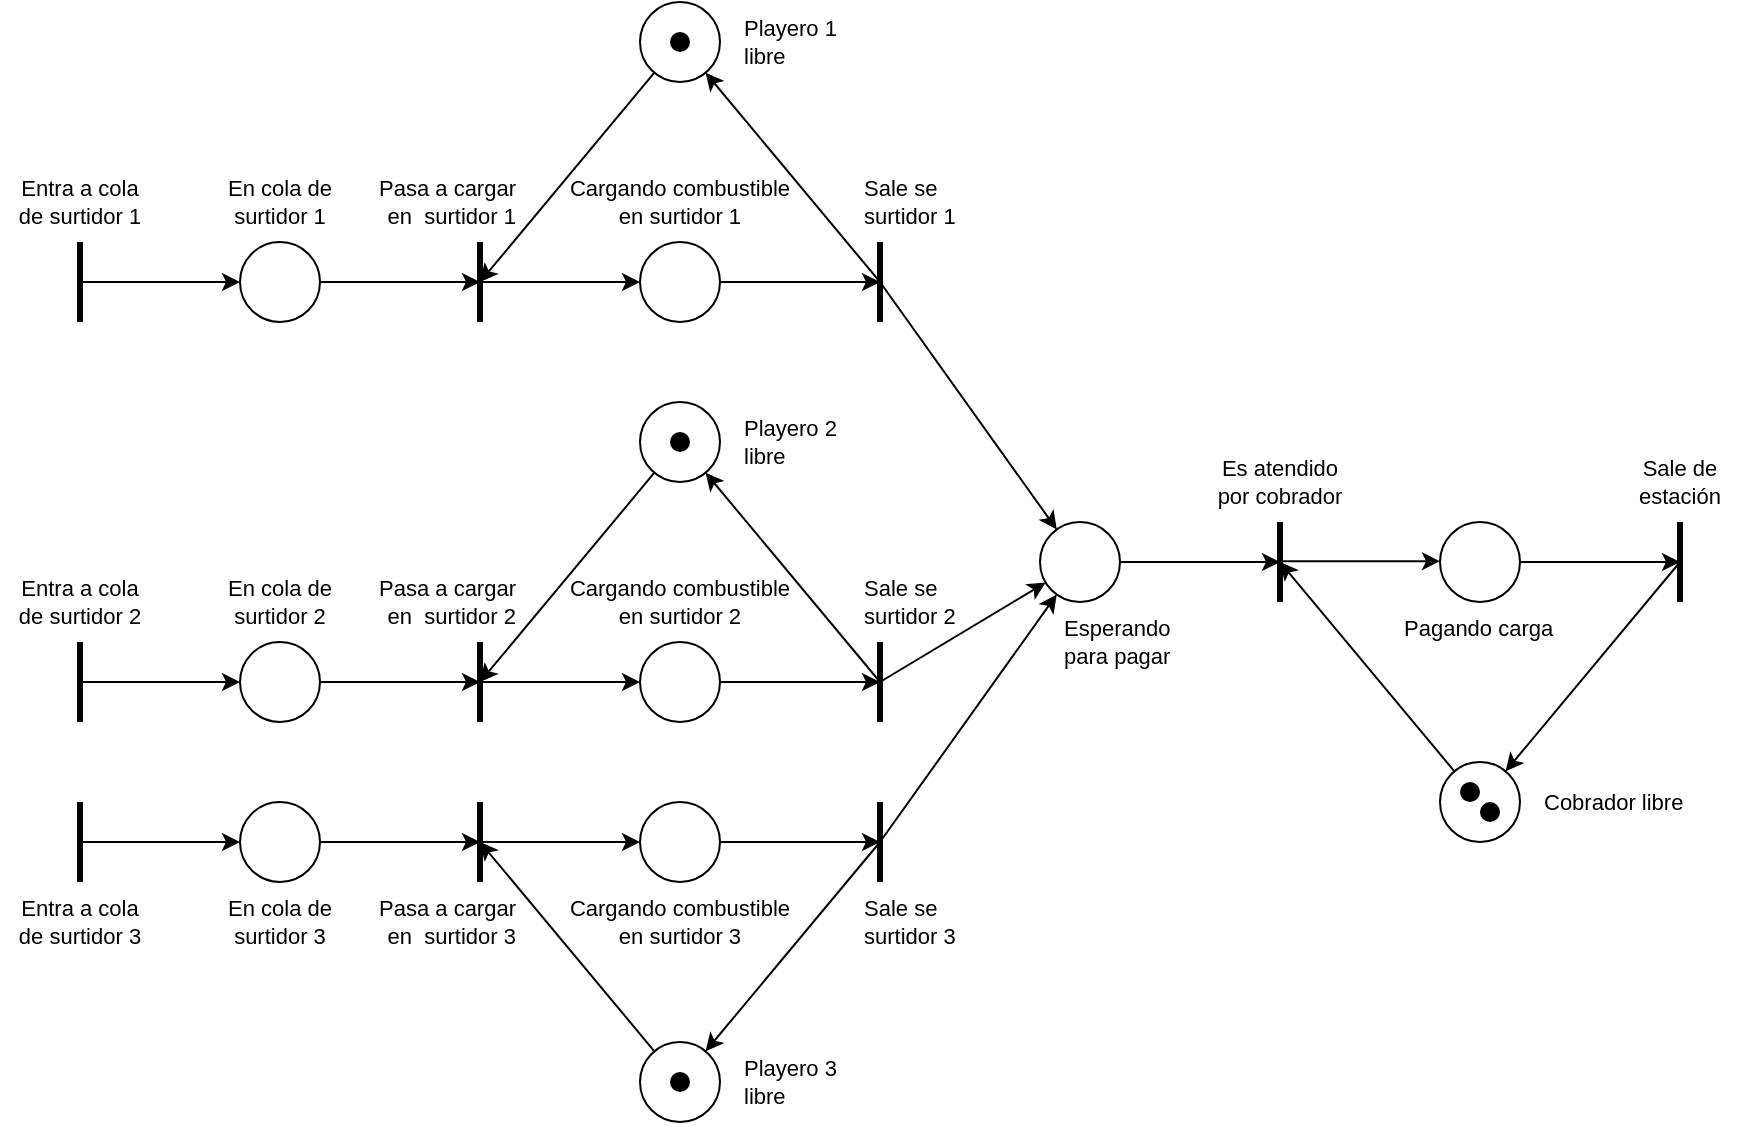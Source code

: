 <mxfile version="13.8.1" type="github">
  <diagram id="TbtE68hpxjG_eBm7JH-Z" name="Page-1">
    <mxGraphModel dx="1473" dy="1893" grid="1" gridSize="10" guides="1" tooltips="1" connect="1" arrows="1" fold="1" page="1" pageScale="1" pageWidth="1100" pageHeight="850" math="0" shadow="0">
      <root>
        <mxCell id="0" />
        <mxCell id="1" parent="0" />
        <mxCell id="n0y9wBfYGjMogTvjJG-g-21" style="edgeStyle=orthogonalEdgeStyle;rounded=0;orthogonalLoop=1;jettySize=auto;html=1;strokeWidth=1;" edge="1" parent="1" source="n0y9wBfYGjMogTvjJG-g-1">
          <mxGeometry relative="1" as="geometry">
            <mxPoint x="240" y="360" as="targetPoint" />
          </mxGeometry>
        </mxCell>
        <mxCell id="n0y9wBfYGjMogTvjJG-g-1" value="" style="ellipse;whiteSpace=wrap;html=1;aspect=fixed;" vertex="1" parent="1">
          <mxGeometry x="120" y="340" width="40" height="40" as="geometry" />
        </mxCell>
        <mxCell id="n0y9wBfYGjMogTvjJG-g-4" value="" style="endArrow=none;html=1;strokeWidth=3;" edge="1" parent="1">
          <mxGeometry width="50" height="50" relative="1" as="geometry">
            <mxPoint x="40" y="380" as="sourcePoint" />
            <mxPoint x="40" y="340" as="targetPoint" />
          </mxGeometry>
        </mxCell>
        <mxCell id="n0y9wBfYGjMogTvjJG-g-5" value="" style="endArrow=classic;html=1;strokeWidth=1;entryX=0;entryY=0.5;entryDx=0;entryDy=0;" edge="1" parent="1" target="n0y9wBfYGjMogTvjJG-g-1">
          <mxGeometry width="50" height="50" relative="1" as="geometry">
            <mxPoint x="40" y="360" as="sourcePoint" />
            <mxPoint x="210" y="560" as="targetPoint" />
          </mxGeometry>
        </mxCell>
        <mxCell id="n0y9wBfYGjMogTvjJG-g-22" style="edgeStyle=orthogonalEdgeStyle;rounded=0;orthogonalLoop=1;jettySize=auto;html=1;strokeWidth=1;" edge="1" source="n0y9wBfYGjMogTvjJG-g-23" parent="1">
          <mxGeometry relative="1" as="geometry">
            <mxPoint x="440" y="360" as="targetPoint" />
          </mxGeometry>
        </mxCell>
        <mxCell id="n0y9wBfYGjMogTvjJG-g-23" value="" style="ellipse;whiteSpace=wrap;html=1;aspect=fixed;" vertex="1" parent="1">
          <mxGeometry x="320" y="340" width="40" height="40" as="geometry" />
        </mxCell>
        <mxCell id="n0y9wBfYGjMogTvjJG-g-24" value="" style="endArrow=none;html=1;strokeWidth=3;" edge="1" parent="1">
          <mxGeometry width="50" height="50" relative="1" as="geometry">
            <mxPoint x="240" y="380" as="sourcePoint" />
            <mxPoint x="240" y="340" as="targetPoint" />
          </mxGeometry>
        </mxCell>
        <mxCell id="n0y9wBfYGjMogTvjJG-g-25" value="" style="endArrow=classic;html=1;strokeWidth=1;entryX=0;entryY=0.5;entryDx=0;entryDy=0;" edge="1" target="n0y9wBfYGjMogTvjJG-g-23" parent="1">
          <mxGeometry width="50" height="50" relative="1" as="geometry">
            <mxPoint x="240" y="360" as="sourcePoint" />
            <mxPoint x="410" y="560" as="targetPoint" />
          </mxGeometry>
        </mxCell>
        <mxCell id="n0y9wBfYGjMogTvjJG-g-26" value="" style="endArrow=none;html=1;strokeWidth=3;" edge="1" parent="1">
          <mxGeometry width="50" height="50" relative="1" as="geometry">
            <mxPoint x="440" y="380" as="sourcePoint" />
            <mxPoint x="440" y="340" as="targetPoint" />
          </mxGeometry>
        </mxCell>
        <mxCell id="n0y9wBfYGjMogTvjJG-g-27" value="" style="ellipse;whiteSpace=wrap;html=1;aspect=fixed;" vertex="1" parent="1">
          <mxGeometry x="320" y="220" width="40" height="40" as="geometry" />
        </mxCell>
        <mxCell id="n0y9wBfYGjMogTvjJG-g-28" style="rounded=0;orthogonalLoop=1;jettySize=auto;html=1;strokeWidth=1;" edge="1" source="n0y9wBfYGjMogTvjJG-g-27" parent="1">
          <mxGeometry relative="1" as="geometry">
            <mxPoint x="240" y="360" as="targetPoint" />
          </mxGeometry>
        </mxCell>
        <mxCell id="n0y9wBfYGjMogTvjJG-g-29" value="" style="endArrow=classic;html=1;strokeWidth=1;" edge="1" parent="1" target="n0y9wBfYGjMogTvjJG-g-27">
          <mxGeometry width="50" height="50" relative="1" as="geometry">
            <mxPoint x="440" y="360" as="sourcePoint" />
            <mxPoint x="280" y="420" as="targetPoint" />
          </mxGeometry>
        </mxCell>
        <mxCell id="n0y9wBfYGjMogTvjJG-g-30" style="edgeStyle=orthogonalEdgeStyle;rounded=0;orthogonalLoop=1;jettySize=auto;html=1;strokeWidth=1;" edge="1" source="n0y9wBfYGjMogTvjJG-g-31" parent="1">
          <mxGeometry relative="1" as="geometry">
            <mxPoint x="240" y="560.0" as="targetPoint" />
          </mxGeometry>
        </mxCell>
        <mxCell id="n0y9wBfYGjMogTvjJG-g-31" value="" style="ellipse;whiteSpace=wrap;html=1;aspect=fixed;" vertex="1" parent="1">
          <mxGeometry x="120" y="540" width="40" height="40" as="geometry" />
        </mxCell>
        <mxCell id="n0y9wBfYGjMogTvjJG-g-32" value="" style="endArrow=none;html=1;strokeWidth=3;" edge="1" parent="1">
          <mxGeometry width="50" height="50" relative="1" as="geometry">
            <mxPoint x="40" y="580.0" as="sourcePoint" />
            <mxPoint x="40" y="540.0" as="targetPoint" />
          </mxGeometry>
        </mxCell>
        <mxCell id="n0y9wBfYGjMogTvjJG-g-33" value="" style="endArrow=classic;html=1;strokeWidth=1;entryX=0;entryY=0.5;entryDx=0;entryDy=0;" edge="1" target="n0y9wBfYGjMogTvjJG-g-31" parent="1">
          <mxGeometry width="50" height="50" relative="1" as="geometry">
            <mxPoint x="40" y="560.0" as="sourcePoint" />
            <mxPoint x="210" y="760" as="targetPoint" />
          </mxGeometry>
        </mxCell>
        <mxCell id="n0y9wBfYGjMogTvjJG-g-34" style="edgeStyle=orthogonalEdgeStyle;rounded=0;orthogonalLoop=1;jettySize=auto;html=1;strokeWidth=1;" edge="1" source="n0y9wBfYGjMogTvjJG-g-35" parent="1">
          <mxGeometry relative="1" as="geometry">
            <mxPoint x="440.0" y="560.0" as="targetPoint" />
          </mxGeometry>
        </mxCell>
        <mxCell id="n0y9wBfYGjMogTvjJG-g-35" value="" style="ellipse;whiteSpace=wrap;html=1;aspect=fixed;" vertex="1" parent="1">
          <mxGeometry x="320" y="540" width="40" height="40" as="geometry" />
        </mxCell>
        <mxCell id="n0y9wBfYGjMogTvjJG-g-36" value="" style="endArrow=none;html=1;strokeWidth=3;" edge="1" parent="1">
          <mxGeometry width="50" height="50" relative="1" as="geometry">
            <mxPoint x="240" y="580.0" as="sourcePoint" />
            <mxPoint x="240" y="540.0" as="targetPoint" />
          </mxGeometry>
        </mxCell>
        <mxCell id="n0y9wBfYGjMogTvjJG-g-37" value="" style="endArrow=classic;html=1;strokeWidth=1;entryX=0;entryY=0.5;entryDx=0;entryDy=0;" edge="1" target="n0y9wBfYGjMogTvjJG-g-35" parent="1">
          <mxGeometry width="50" height="50" relative="1" as="geometry">
            <mxPoint x="240" y="560.0" as="sourcePoint" />
            <mxPoint x="410" y="760" as="targetPoint" />
          </mxGeometry>
        </mxCell>
        <mxCell id="n0y9wBfYGjMogTvjJG-g-38" value="" style="endArrow=none;html=1;strokeWidth=3;" edge="1" parent="1">
          <mxGeometry width="50" height="50" relative="1" as="geometry">
            <mxPoint x="440.0" y="580.0" as="sourcePoint" />
            <mxPoint x="440.0" y="540.0" as="targetPoint" />
          </mxGeometry>
        </mxCell>
        <mxCell id="n0y9wBfYGjMogTvjJG-g-39" value="" style="ellipse;whiteSpace=wrap;html=1;aspect=fixed;" vertex="1" parent="1">
          <mxGeometry x="320" y="420" width="40" height="40" as="geometry" />
        </mxCell>
        <mxCell id="n0y9wBfYGjMogTvjJG-g-40" style="rounded=0;orthogonalLoop=1;jettySize=auto;html=1;strokeWidth=1;" edge="1" source="n0y9wBfYGjMogTvjJG-g-39" parent="1">
          <mxGeometry relative="1" as="geometry">
            <mxPoint x="240" y="560.0" as="targetPoint" />
          </mxGeometry>
        </mxCell>
        <mxCell id="n0y9wBfYGjMogTvjJG-g-41" value="" style="endArrow=classic;html=1;strokeWidth=1;" edge="1" target="n0y9wBfYGjMogTvjJG-g-39" parent="1">
          <mxGeometry width="50" height="50" relative="1" as="geometry">
            <mxPoint x="440.0" y="560.0" as="sourcePoint" />
            <mxPoint x="280" y="620" as="targetPoint" />
          </mxGeometry>
        </mxCell>
        <mxCell id="n0y9wBfYGjMogTvjJG-g-42" style="edgeStyle=orthogonalEdgeStyle;rounded=0;orthogonalLoop=1;jettySize=auto;html=1;strokeWidth=1;" edge="1" source="n0y9wBfYGjMogTvjJG-g-43" parent="1">
          <mxGeometry relative="1" as="geometry">
            <mxPoint x="240" y="640.0" as="targetPoint" />
          </mxGeometry>
        </mxCell>
        <mxCell id="n0y9wBfYGjMogTvjJG-g-43" value="" style="ellipse;whiteSpace=wrap;html=1;aspect=fixed;" vertex="1" parent="1">
          <mxGeometry x="120" y="620" width="40" height="40" as="geometry" />
        </mxCell>
        <mxCell id="n0y9wBfYGjMogTvjJG-g-44" value="" style="endArrow=none;html=1;strokeWidth=3;" edge="1" parent="1">
          <mxGeometry width="50" height="50" relative="1" as="geometry">
            <mxPoint x="40" y="660.0" as="sourcePoint" />
            <mxPoint x="40" y="620.0" as="targetPoint" />
          </mxGeometry>
        </mxCell>
        <mxCell id="n0y9wBfYGjMogTvjJG-g-45" value="" style="endArrow=classic;html=1;strokeWidth=1;entryX=0;entryY=0.5;entryDx=0;entryDy=0;" edge="1" target="n0y9wBfYGjMogTvjJG-g-43" parent="1">
          <mxGeometry width="50" height="50" relative="1" as="geometry">
            <mxPoint x="40" y="640.0" as="sourcePoint" />
            <mxPoint x="210" y="840" as="targetPoint" />
          </mxGeometry>
        </mxCell>
        <mxCell id="n0y9wBfYGjMogTvjJG-g-46" style="edgeStyle=orthogonalEdgeStyle;rounded=0;orthogonalLoop=1;jettySize=auto;html=1;strokeWidth=1;" edge="1" source="n0y9wBfYGjMogTvjJG-g-47" parent="1">
          <mxGeometry relative="1" as="geometry">
            <mxPoint x="440" y="640.0" as="targetPoint" />
          </mxGeometry>
        </mxCell>
        <mxCell id="n0y9wBfYGjMogTvjJG-g-47" value="" style="ellipse;whiteSpace=wrap;html=1;aspect=fixed;" vertex="1" parent="1">
          <mxGeometry x="320" y="620" width="40" height="40" as="geometry" />
        </mxCell>
        <mxCell id="n0y9wBfYGjMogTvjJG-g-48" value="" style="endArrow=none;html=1;strokeWidth=3;" edge="1" parent="1">
          <mxGeometry width="50" height="50" relative="1" as="geometry">
            <mxPoint x="240" y="660.0" as="sourcePoint" />
            <mxPoint x="240" y="620.0" as="targetPoint" />
          </mxGeometry>
        </mxCell>
        <mxCell id="n0y9wBfYGjMogTvjJG-g-49" value="" style="endArrow=classic;html=1;strokeWidth=1;entryX=0;entryY=0.5;entryDx=0;entryDy=0;" edge="1" target="n0y9wBfYGjMogTvjJG-g-47" parent="1">
          <mxGeometry width="50" height="50" relative="1" as="geometry">
            <mxPoint x="240" y="640.0" as="sourcePoint" />
            <mxPoint x="410" y="840" as="targetPoint" />
          </mxGeometry>
        </mxCell>
        <mxCell id="n0y9wBfYGjMogTvjJG-g-50" value="" style="endArrow=none;html=1;strokeWidth=3;" edge="1" parent="1">
          <mxGeometry width="50" height="50" relative="1" as="geometry">
            <mxPoint x="440" y="660.0" as="sourcePoint" />
            <mxPoint x="440" y="620.0" as="targetPoint" />
          </mxGeometry>
        </mxCell>
        <mxCell id="n0y9wBfYGjMogTvjJG-g-51" value="" style="ellipse;whiteSpace=wrap;html=1;aspect=fixed;" vertex="1" parent="1">
          <mxGeometry x="320" y="740" width="40" height="40" as="geometry" />
        </mxCell>
        <mxCell id="n0y9wBfYGjMogTvjJG-g-52" style="rounded=0;orthogonalLoop=1;jettySize=auto;html=1;strokeWidth=1;" edge="1" source="n0y9wBfYGjMogTvjJG-g-51" parent="1">
          <mxGeometry relative="1" as="geometry">
            <mxPoint x="240" y="640" as="targetPoint" />
          </mxGeometry>
        </mxCell>
        <mxCell id="n0y9wBfYGjMogTvjJG-g-53" value="" style="endArrow=classic;html=1;strokeWidth=1;" edge="1" target="n0y9wBfYGjMogTvjJG-g-51" parent="1">
          <mxGeometry width="50" height="50" relative="1" as="geometry">
            <mxPoint x="440" y="640" as="sourcePoint" />
            <mxPoint x="280" y="940" as="targetPoint" />
          </mxGeometry>
        </mxCell>
        <mxCell id="n0y9wBfYGjMogTvjJG-g-55" value="" style="ellipse;whiteSpace=wrap;html=1;aspect=fixed;" vertex="1" parent="1">
          <mxGeometry x="520" y="480" width="40" height="40" as="geometry" />
        </mxCell>
        <mxCell id="n0y9wBfYGjMogTvjJG-g-56" value="" style="endArrow=classic;html=1;strokeWidth=1;" edge="1" parent="1" target="n0y9wBfYGjMogTvjJG-g-55">
          <mxGeometry width="50" height="50" relative="1" as="geometry">
            <mxPoint x="440" y="560" as="sourcePoint" />
            <mxPoint x="600" y="560" as="targetPoint" />
          </mxGeometry>
        </mxCell>
        <mxCell id="n0y9wBfYGjMogTvjJG-g-57" value="" style="endArrow=classic;html=1;strokeWidth=1;" edge="1" parent="1" target="n0y9wBfYGjMogTvjJG-g-55">
          <mxGeometry width="50" height="50" relative="1" as="geometry">
            <mxPoint x="440" y="360" as="sourcePoint" />
            <mxPoint x="580" y="530" as="targetPoint" />
          </mxGeometry>
        </mxCell>
        <mxCell id="n0y9wBfYGjMogTvjJG-g-58" value="" style="endArrow=classic;html=1;strokeWidth=1;" edge="1" parent="1" target="n0y9wBfYGjMogTvjJG-g-55">
          <mxGeometry width="50" height="50" relative="1" as="geometry">
            <mxPoint x="440" y="640" as="sourcePoint" />
            <mxPoint x="580" y="530" as="targetPoint" />
          </mxGeometry>
        </mxCell>
        <mxCell id="n0y9wBfYGjMogTvjJG-g-59" style="edgeStyle=orthogonalEdgeStyle;rounded=0;orthogonalLoop=1;jettySize=auto;html=1;strokeWidth=1;" edge="1" parent="1">
          <mxGeometry relative="1" as="geometry">
            <mxPoint x="640" y="500" as="targetPoint" />
            <mxPoint x="560" y="500" as="sourcePoint" />
          </mxGeometry>
        </mxCell>
        <mxCell id="n0y9wBfYGjMogTvjJG-g-60" value="" style="endArrow=none;html=1;strokeWidth=3;" edge="1" parent="1">
          <mxGeometry width="50" height="50" relative="1" as="geometry">
            <mxPoint x="640" y="520" as="sourcePoint" />
            <mxPoint x="640" y="480" as="targetPoint" />
          </mxGeometry>
        </mxCell>
        <mxCell id="n0y9wBfYGjMogTvjJG-g-61" style="edgeStyle=orthogonalEdgeStyle;rounded=0;orthogonalLoop=1;jettySize=auto;html=1;strokeWidth=1;" edge="1" parent="1">
          <mxGeometry relative="1" as="geometry">
            <mxPoint x="840" y="500" as="targetPoint" />
            <mxPoint x="760" y="500" as="sourcePoint" />
          </mxGeometry>
        </mxCell>
        <mxCell id="n0y9wBfYGjMogTvjJG-g-62" value="" style="ellipse;whiteSpace=wrap;html=1;aspect=fixed;" vertex="1" parent="1">
          <mxGeometry x="720" y="480" width="40" height="40" as="geometry" />
        </mxCell>
        <mxCell id="n0y9wBfYGjMogTvjJG-g-63" style="edgeStyle=orthogonalEdgeStyle;rounded=0;orthogonalLoop=1;jettySize=auto;html=1;strokeWidth=1;" edge="1" parent="1">
          <mxGeometry relative="1" as="geometry">
            <mxPoint x="720" y="499.58" as="targetPoint" />
            <mxPoint x="640" y="499.58" as="sourcePoint" />
          </mxGeometry>
        </mxCell>
        <mxCell id="n0y9wBfYGjMogTvjJG-g-64" value="" style="endArrow=none;html=1;strokeWidth=3;" edge="1" parent="1">
          <mxGeometry width="50" height="50" relative="1" as="geometry">
            <mxPoint x="840" y="520" as="sourcePoint" />
            <mxPoint x="840" y="480" as="targetPoint" />
          </mxGeometry>
        </mxCell>
        <mxCell id="n0y9wBfYGjMogTvjJG-g-65" value="" style="ellipse;whiteSpace=wrap;html=1;aspect=fixed;" vertex="1" parent="1">
          <mxGeometry x="720" y="600" width="40" height="40" as="geometry" />
        </mxCell>
        <mxCell id="n0y9wBfYGjMogTvjJG-g-66" style="rounded=0;orthogonalLoop=1;jettySize=auto;html=1;strokeWidth=1;" edge="1" parent="1" target="n0y9wBfYGjMogTvjJG-g-65">
          <mxGeometry relative="1" as="geometry">
            <mxPoint x="850" y="510" as="targetPoint" />
            <mxPoint x="840" y="500" as="sourcePoint" />
          </mxGeometry>
        </mxCell>
        <mxCell id="n0y9wBfYGjMogTvjJG-g-67" style="rounded=0;orthogonalLoop=1;jettySize=auto;html=1;strokeWidth=1;" edge="1" parent="1" source="n0y9wBfYGjMogTvjJG-g-65">
          <mxGeometry relative="1" as="geometry">
            <mxPoint x="640" y="500" as="targetPoint" />
            <mxPoint x="850" y="510" as="sourcePoint" />
          </mxGeometry>
        </mxCell>
        <mxCell id="n0y9wBfYGjMogTvjJG-g-68" value="" style="ellipse;whiteSpace=wrap;html=1;aspect=fixed;strokeColor=none;fillColor=#000000;" vertex="1" parent="1">
          <mxGeometry x="335" y="435" width="10" height="10" as="geometry" />
        </mxCell>
        <mxCell id="n0y9wBfYGjMogTvjJG-g-69" value="" style="ellipse;whiteSpace=wrap;html=1;aspect=fixed;strokeColor=none;fillColor=#000000;" vertex="1" parent="1">
          <mxGeometry x="335" y="235" width="10" height="10" as="geometry" />
        </mxCell>
        <mxCell id="n0y9wBfYGjMogTvjJG-g-70" value="" style="ellipse;whiteSpace=wrap;html=1;aspect=fixed;strokeColor=none;fillColor=#000000;" vertex="1" parent="1">
          <mxGeometry x="335" y="755" width="10" height="10" as="geometry" />
        </mxCell>
        <mxCell id="n0y9wBfYGjMogTvjJG-g-71" value="" style="ellipse;whiteSpace=wrap;html=1;aspect=fixed;strokeColor=none;fillColor=#000000;" vertex="1" parent="1">
          <mxGeometry x="730" y="610" width="10" height="10" as="geometry" />
        </mxCell>
        <mxCell id="n0y9wBfYGjMogTvjJG-g-72" value="" style="ellipse;whiteSpace=wrap;html=1;aspect=fixed;strokeColor=none;fillColor=#000000;" vertex="1" parent="1">
          <mxGeometry x="740" y="620" width="10" height="10" as="geometry" />
        </mxCell>
        <mxCell id="n0y9wBfYGjMogTvjJG-g-73" value="&lt;div&gt;Entra a cola&lt;/div&gt;&lt;div&gt;de surtidor 1&lt;br&gt;&lt;/div&gt;" style="text;html=1;strokeColor=none;fillColor=none;align=center;verticalAlign=middle;whiteSpace=wrap;rounded=0;fontSize=11;" vertex="1" parent="1">
          <mxGeometry y="300" width="80" height="40" as="geometry" />
        </mxCell>
        <mxCell id="n0y9wBfYGjMogTvjJG-g-74" value="&lt;div&gt;Entra a cola&lt;/div&gt;&lt;div&gt;de surtidor 2&lt;br&gt;&lt;/div&gt;" style="text;html=1;strokeColor=none;fillColor=none;align=center;verticalAlign=middle;whiteSpace=wrap;rounded=0;fontSize=11;" vertex="1" parent="1">
          <mxGeometry y="500" width="80" height="40" as="geometry" />
        </mxCell>
        <mxCell id="n0y9wBfYGjMogTvjJG-g-75" value="&lt;div&gt;Pasa a cargar en&amp;nbsp; surtidor 3&lt;br&gt;&lt;/div&gt;" style="text;html=1;strokeColor=none;fillColor=none;align=right;verticalAlign=middle;whiteSpace=wrap;rounded=0;fontSize=11;" vertex="1" parent="1">
          <mxGeometry x="180" y="660" width="80" height="40" as="geometry" />
        </mxCell>
        <mxCell id="n0y9wBfYGjMogTvjJG-g-77" value="&lt;div&gt;En cola de surtidor 3&lt;br&gt;&lt;/div&gt;" style="text;html=1;strokeColor=none;fillColor=none;align=center;verticalAlign=middle;whiteSpace=wrap;rounded=0;fontSize=11;" vertex="1" parent="1">
          <mxGeometry x="100" y="660" width="80" height="40" as="geometry" />
        </mxCell>
        <mxCell id="n0y9wBfYGjMogTvjJG-g-78" value="&lt;div&gt;En cola de surtidor 2&lt;br&gt;&lt;/div&gt;" style="text;html=1;strokeColor=none;fillColor=none;align=center;verticalAlign=middle;whiteSpace=wrap;rounded=0;fontSize=11;" vertex="1" parent="1">
          <mxGeometry x="100" y="500" width="80" height="40" as="geometry" />
        </mxCell>
        <mxCell id="n0y9wBfYGjMogTvjJG-g-79" value="&lt;div&gt;En cola de surtidor 1&lt;br&gt;&lt;/div&gt;" style="text;html=1;strokeColor=none;fillColor=none;align=center;verticalAlign=middle;whiteSpace=wrap;rounded=0;fontSize=11;" vertex="1" parent="1">
          <mxGeometry x="100" y="300" width="80" height="40" as="geometry" />
        </mxCell>
        <mxCell id="n0y9wBfYGjMogTvjJG-g-80" value="&lt;div&gt;Entra a cola&lt;/div&gt;&lt;div&gt;de surtidor 3&lt;br&gt;&lt;/div&gt;" style="text;html=1;strokeColor=none;fillColor=none;align=center;verticalAlign=middle;whiteSpace=wrap;rounded=0;fontSize=11;" vertex="1" parent="1">
          <mxGeometry y="660" width="80" height="40" as="geometry" />
        </mxCell>
        <mxCell id="n0y9wBfYGjMogTvjJG-g-81" value="&lt;div&gt;Pasa a cargar en&amp;nbsp; surtidor 2&lt;br&gt;&lt;/div&gt;" style="text;html=1;strokeColor=none;fillColor=none;align=right;verticalAlign=middle;whiteSpace=wrap;rounded=0;fontSize=11;" vertex="1" parent="1">
          <mxGeometry x="180" y="500" width="80" height="40" as="geometry" />
        </mxCell>
        <mxCell id="n0y9wBfYGjMogTvjJG-g-83" value="&lt;div&gt;Pasa a cargar en&amp;nbsp; surtidor 1&lt;br&gt;&lt;/div&gt;" style="text;html=1;strokeColor=none;fillColor=none;align=right;verticalAlign=middle;whiteSpace=wrap;rounded=0;fontSize=11;" vertex="1" parent="1">
          <mxGeometry x="180" y="300" width="80" height="40" as="geometry" />
        </mxCell>
        <mxCell id="n0y9wBfYGjMogTvjJG-g-84" value="&lt;div align=&quot;left&quot;&gt;Playero 1&lt;/div&gt;&lt;div align=&quot;left&quot;&gt;libre&lt;br&gt;&lt;/div&gt;" style="text;html=1;strokeColor=none;fillColor=none;align=left;verticalAlign=middle;whiteSpace=wrap;rounded=0;fontSize=11;" vertex="1" parent="1">
          <mxGeometry x="370" y="220" width="80" height="40" as="geometry" />
        </mxCell>
        <mxCell id="n0y9wBfYGjMogTvjJG-g-85" value="&lt;div align=&quot;left&quot;&gt;Playero 2&lt;/div&gt;&lt;div align=&quot;left&quot;&gt;libre&lt;br&gt;&lt;/div&gt;" style="text;html=1;strokeColor=none;fillColor=none;align=left;verticalAlign=middle;whiteSpace=wrap;rounded=0;fontSize=11;" vertex="1" parent="1">
          <mxGeometry x="370" y="420" width="80" height="40" as="geometry" />
        </mxCell>
        <mxCell id="n0y9wBfYGjMogTvjJG-g-86" value="&lt;div align=&quot;left&quot;&gt;Playero 3&lt;br&gt;&lt;/div&gt;&lt;div align=&quot;left&quot;&gt;libre&lt;br&gt;&lt;/div&gt;" style="text;html=1;strokeColor=none;fillColor=none;align=left;verticalAlign=middle;whiteSpace=wrap;rounded=0;fontSize=11;" vertex="1" parent="1">
          <mxGeometry x="370" y="740" width="80" height="40" as="geometry" />
        </mxCell>
        <mxCell id="n0y9wBfYGjMogTvjJG-g-87" value="&lt;div&gt;Cargando combustible&lt;/div&gt;&lt;div&gt;en surtidor 3&lt;br&gt;&lt;/div&gt;" style="text;html=1;strokeColor=none;fillColor=none;align=center;verticalAlign=middle;whiteSpace=wrap;rounded=0;fontSize=11;" vertex="1" parent="1">
          <mxGeometry x="270" y="660" width="140" height="40" as="geometry" />
        </mxCell>
        <mxCell id="n0y9wBfYGjMogTvjJG-g-88" value="&lt;div&gt;Cargando combustible&lt;/div&gt;&lt;div&gt;en surtidor 2&lt;br&gt;&lt;/div&gt;" style="text;html=1;strokeColor=none;fillColor=none;align=center;verticalAlign=middle;whiteSpace=wrap;rounded=0;fontSize=11;" vertex="1" parent="1">
          <mxGeometry x="270" y="500" width="140" height="40" as="geometry" />
        </mxCell>
        <mxCell id="n0y9wBfYGjMogTvjJG-g-89" value="&lt;div&gt;Cargando combustible&lt;/div&gt;&lt;div&gt;en surtidor 1&lt;br&gt;&lt;/div&gt;" style="text;html=1;strokeColor=none;fillColor=none;align=center;verticalAlign=middle;whiteSpace=wrap;rounded=0;fontSize=11;" vertex="1" parent="1">
          <mxGeometry x="270" y="300" width="140" height="40" as="geometry" />
        </mxCell>
        <mxCell id="n0y9wBfYGjMogTvjJG-g-90" value="&lt;div&gt;Sale se&lt;/div&gt;&lt;div&gt;surtidor 2&lt;br&gt;&lt;/div&gt;" style="text;html=1;strokeColor=none;fillColor=none;align=left;verticalAlign=middle;whiteSpace=wrap;rounded=0;fontSize=11;" vertex="1" parent="1">
          <mxGeometry x="430" y="500" width="80" height="40" as="geometry" />
        </mxCell>
        <mxCell id="n0y9wBfYGjMogTvjJG-g-91" value="&lt;div&gt;Sale se&lt;/div&gt;&lt;div&gt;surtidor 1&lt;br&gt;&lt;/div&gt;" style="text;html=1;strokeColor=none;fillColor=none;align=left;verticalAlign=middle;whiteSpace=wrap;rounded=0;fontSize=11;" vertex="1" parent="1">
          <mxGeometry x="430" y="300" width="80" height="40" as="geometry" />
        </mxCell>
        <mxCell id="n0y9wBfYGjMogTvjJG-g-92" value="&lt;div&gt;Sale se&lt;/div&gt;&lt;div&gt;surtidor 3&lt;br&gt;&lt;/div&gt;" style="text;html=1;strokeColor=none;fillColor=none;align=left;verticalAlign=middle;whiteSpace=wrap;rounded=0;fontSize=11;" vertex="1" parent="1">
          <mxGeometry x="430" y="660" width="80" height="40" as="geometry" />
        </mxCell>
        <mxCell id="n0y9wBfYGjMogTvjJG-g-93" value="Esperando para pagar" style="text;html=1;strokeColor=none;fillColor=none;align=left;verticalAlign=middle;whiteSpace=wrap;rounded=0;fontSize=11;" vertex="1" parent="1">
          <mxGeometry x="530" y="520" width="80" height="40" as="geometry" />
        </mxCell>
        <mxCell id="n0y9wBfYGjMogTvjJG-g-95" value="Cobrador libre" style="text;html=1;strokeColor=none;fillColor=none;align=left;verticalAlign=middle;whiteSpace=wrap;rounded=0;fontSize=11;" vertex="1" parent="1">
          <mxGeometry x="770" y="600" width="80" height="40" as="geometry" />
        </mxCell>
        <mxCell id="n0y9wBfYGjMogTvjJG-g-96" value="&lt;div&gt;Pagando carga&lt;/div&gt;&lt;div&gt;&lt;br&gt;&lt;/div&gt;" style="text;html=1;strokeColor=none;fillColor=none;align=left;verticalAlign=middle;whiteSpace=wrap;rounded=0;fontSize=11;" vertex="1" parent="1">
          <mxGeometry x="700" y="520" width="80" height="40" as="geometry" />
        </mxCell>
        <mxCell id="n0y9wBfYGjMogTvjJG-g-98" value="&lt;div&gt;Es atendido&lt;/div&gt;&lt;div&gt;por cobrador&lt;br&gt;&lt;/div&gt;" style="text;html=1;strokeColor=none;fillColor=none;align=center;verticalAlign=middle;whiteSpace=wrap;rounded=0;fontSize=11;" vertex="1" parent="1">
          <mxGeometry x="600" y="440" width="80" height="40" as="geometry" />
        </mxCell>
        <mxCell id="n0y9wBfYGjMogTvjJG-g-99" value="Sale de estación" style="text;html=1;strokeColor=none;fillColor=none;align=center;verticalAlign=middle;whiteSpace=wrap;rounded=0;fontSize=11;" vertex="1" parent="1">
          <mxGeometry x="800" y="440" width="80" height="40" as="geometry" />
        </mxCell>
      </root>
    </mxGraphModel>
  </diagram>
</mxfile>
